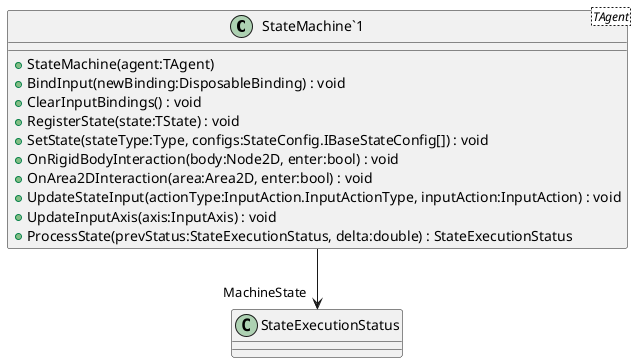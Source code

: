 @startuml
class "StateMachine`1"<TAgent> {
    + StateMachine(agent:TAgent)
    + BindInput(newBinding:DisposableBinding) : void
    + ClearInputBindings() : void
    + RegisterState(state:TState) : void
    + SetState(stateType:Type, configs:StateConfig.IBaseStateConfig[]) : void
    + OnRigidBodyInteraction(body:Node2D, enter:bool) : void
    + OnArea2DInteraction(area:Area2D, enter:bool) : void
    + UpdateStateInput(actionType:InputAction.InputActionType, inputAction:InputAction) : void
    + UpdateInputAxis(axis:InputAxis) : void
    + ProcessState(prevStatus:StateExecutionStatus, delta:double) : StateExecutionStatus
}
"StateMachine`1" --> "MachineState" StateExecutionStatus
@enduml
